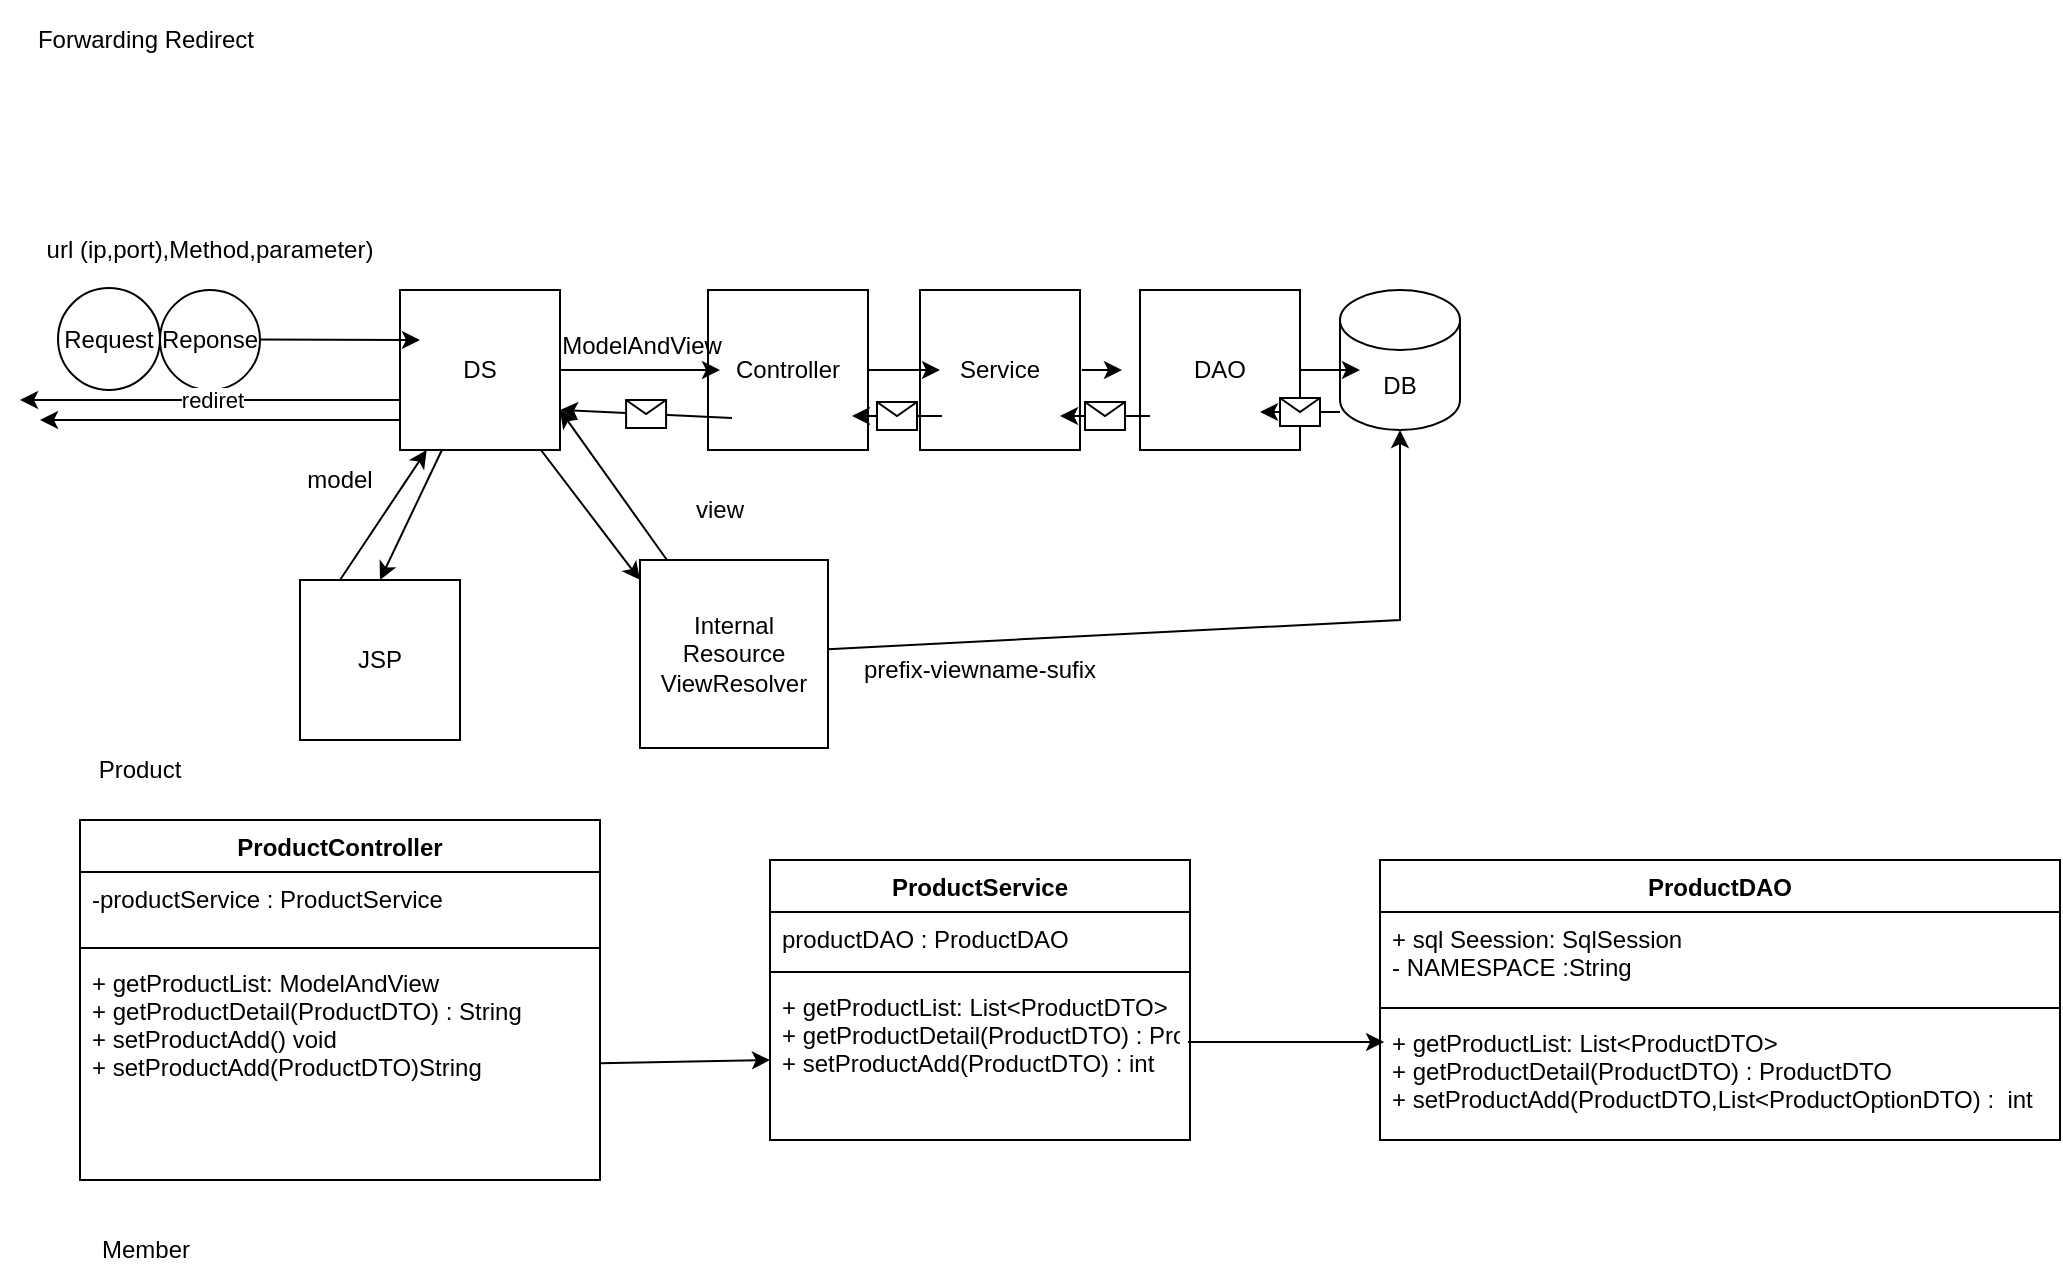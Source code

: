 <mxfile version="20.8.17" type="github">
  <diagram name="페이지-1" id="-jpJEWhZail0sRi4lbsV">
    <mxGraphModel dx="1434" dy="731" grid="1" gridSize="10" guides="1" tooltips="1" connect="1" arrows="1" fold="1" page="1" pageScale="1" pageWidth="1169" pageHeight="827" math="0" shadow="0">
      <root>
        <mxCell id="0" />
        <mxCell id="1" parent="0" />
        <mxCell id="YDgJeZkZUilkzCZ2CpeF-1" value="DB" style="shape=cylinder3;whiteSpace=wrap;html=1;boundedLbl=1;backgroundOutline=1;size=15;" vertex="1" parent="1">
          <mxGeometry x="670" y="155" width="60" height="70" as="geometry" />
        </mxCell>
        <mxCell id="YDgJeZkZUilkzCZ2CpeF-2" value="DAO" style="whiteSpace=wrap;html=1;aspect=fixed;" vertex="1" parent="1">
          <mxGeometry x="570" y="155" width="80" height="80" as="geometry" />
        </mxCell>
        <mxCell id="YDgJeZkZUilkzCZ2CpeF-15" style="edgeStyle=orthogonalEdgeStyle;rounded=0;orthogonalLoop=1;jettySize=auto;html=1;exitX=1;exitY=0.5;exitDx=0;exitDy=0;" edge="1" parent="1">
          <mxGeometry relative="1" as="geometry">
            <mxPoint x="541" y="195" as="sourcePoint" />
            <mxPoint x="561" y="195" as="targetPoint" />
          </mxGeometry>
        </mxCell>
        <mxCell id="YDgJeZkZUilkzCZ2CpeF-3" value="Service" style="whiteSpace=wrap;html=1;aspect=fixed;" vertex="1" parent="1">
          <mxGeometry x="460" y="155" width="80" height="80" as="geometry" />
        </mxCell>
        <mxCell id="YDgJeZkZUilkzCZ2CpeF-17" style="edgeStyle=orthogonalEdgeStyle;rounded=0;orthogonalLoop=1;jettySize=auto;html=1;exitX=1;exitY=0.5;exitDx=0;exitDy=0;entryX=0.125;entryY=0.5;entryDx=0;entryDy=0;entryPerimeter=0;" edge="1" parent="1" source="YDgJeZkZUilkzCZ2CpeF-4" target="YDgJeZkZUilkzCZ2CpeF-3">
          <mxGeometry relative="1" as="geometry" />
        </mxCell>
        <mxCell id="YDgJeZkZUilkzCZ2CpeF-4" value="Controller" style="whiteSpace=wrap;html=1;aspect=fixed;" vertex="1" parent="1">
          <mxGeometry x="354" y="155" width="80" height="80" as="geometry" />
        </mxCell>
        <mxCell id="YDgJeZkZUilkzCZ2CpeF-5" value="JSP" style="whiteSpace=wrap;html=1;aspect=fixed;" vertex="1" parent="1">
          <mxGeometry x="150" y="300" width="80" height="80" as="geometry" />
        </mxCell>
        <mxCell id="YDgJeZkZUilkzCZ2CpeF-6" value="DS" style="whiteSpace=wrap;html=1;aspect=fixed;" vertex="1" parent="1">
          <mxGeometry x="200" y="155" width="80" height="80" as="geometry" />
        </mxCell>
        <mxCell id="YDgJeZkZUilkzCZ2CpeF-7" value="Internal&lt;br&gt;Resource&lt;br&gt;ViewResolver" style="whiteSpace=wrap;html=1;aspect=fixed;" vertex="1" parent="1">
          <mxGeometry x="320" y="290" width="94" height="94" as="geometry" />
        </mxCell>
        <mxCell id="YDgJeZkZUilkzCZ2CpeF-11" value="" style="endArrow=classic;html=1;rounded=0;" edge="1" parent="1" source="YDgJeZkZUilkzCZ2CpeF-6">
          <mxGeometry width="50" height="50" relative="1" as="geometry">
            <mxPoint x="340" y="245" as="sourcePoint" />
            <mxPoint x="360" y="195" as="targetPoint" />
          </mxGeometry>
        </mxCell>
        <mxCell id="YDgJeZkZUilkzCZ2CpeF-19" value="" style="endArrow=classic;html=1;rounded=0;entryX=0.5;entryY=1;entryDx=0;entryDy=0;entryPerimeter=0;" edge="1" parent="1" source="YDgJeZkZUilkzCZ2CpeF-7" target="YDgJeZkZUilkzCZ2CpeF-1">
          <mxGeometry width="50" height="50" relative="1" as="geometry">
            <mxPoint x="430" y="340" as="sourcePoint" />
            <mxPoint x="500.711" y="290" as="targetPoint" />
            <Array as="points">
              <mxPoint x="700" y="320" />
            </Array>
          </mxGeometry>
        </mxCell>
        <mxCell id="YDgJeZkZUilkzCZ2CpeF-23" value="" style="endArrow=classic;html=1;rounded=1;" edge="1" parent="1" source="YDgJeZkZUilkzCZ2CpeF-2">
          <mxGeometry width="50" height="50" relative="1" as="geometry">
            <mxPoint x="650" y="245" as="sourcePoint" />
            <mxPoint x="680" y="195" as="targetPoint" />
          </mxGeometry>
        </mxCell>
        <mxCell id="YDgJeZkZUilkzCZ2CpeF-30" value="" style="endArrow=classic;html=1;rounded=0;" edge="1" parent="1">
          <mxGeometry relative="1" as="geometry">
            <mxPoint x="670" y="216" as="sourcePoint" />
            <mxPoint x="630" y="216" as="targetPoint" />
          </mxGeometry>
        </mxCell>
        <mxCell id="YDgJeZkZUilkzCZ2CpeF-31" value="" style="shape=message;html=1;outlineConnect=0;" vertex="1" parent="YDgJeZkZUilkzCZ2CpeF-30">
          <mxGeometry width="20" height="14" relative="1" as="geometry">
            <mxPoint x="-10" y="-7" as="offset" />
          </mxGeometry>
        </mxCell>
        <mxCell id="YDgJeZkZUilkzCZ2CpeF-37" value="" style="endArrow=classic;html=1;rounded=0;" edge="1" parent="1">
          <mxGeometry relative="1" as="geometry">
            <mxPoint x="575" y="218" as="sourcePoint" />
            <mxPoint x="530" y="218" as="targetPoint" />
          </mxGeometry>
        </mxCell>
        <mxCell id="YDgJeZkZUilkzCZ2CpeF-38" value="" style="shape=message;html=1;outlineConnect=0;" vertex="1" parent="YDgJeZkZUilkzCZ2CpeF-37">
          <mxGeometry width="20" height="14" relative="1" as="geometry">
            <mxPoint x="-10" y="-7" as="offset" />
          </mxGeometry>
        </mxCell>
        <mxCell id="YDgJeZkZUilkzCZ2CpeF-39" value="" style="endArrow=classic;html=1;rounded=0;" edge="1" parent="1">
          <mxGeometry relative="1" as="geometry">
            <mxPoint x="471" y="218" as="sourcePoint" />
            <mxPoint x="426" y="218" as="targetPoint" />
          </mxGeometry>
        </mxCell>
        <mxCell id="YDgJeZkZUilkzCZ2CpeF-40" value="" style="shape=message;html=1;outlineConnect=0;" vertex="1" parent="YDgJeZkZUilkzCZ2CpeF-39">
          <mxGeometry width="20" height="14" relative="1" as="geometry">
            <mxPoint x="-10" y="-7" as="offset" />
          </mxGeometry>
        </mxCell>
        <mxCell id="YDgJeZkZUilkzCZ2CpeF-41" value="" style="endArrow=classic;html=1;rounded=0;entryX=1;entryY=0.75;entryDx=0;entryDy=0;" edge="1" parent="1" target="YDgJeZkZUilkzCZ2CpeF-6">
          <mxGeometry relative="1" as="geometry">
            <mxPoint x="366" y="219" as="sourcePoint" />
            <mxPoint x="321" y="219" as="targetPoint" />
          </mxGeometry>
        </mxCell>
        <mxCell id="YDgJeZkZUilkzCZ2CpeF-42" value="" style="shape=message;html=1;outlineConnect=0;" vertex="1" parent="YDgJeZkZUilkzCZ2CpeF-41">
          <mxGeometry width="20" height="14" relative="1" as="geometry">
            <mxPoint x="-10" y="-7" as="offset" />
          </mxGeometry>
        </mxCell>
        <mxCell id="YDgJeZkZUilkzCZ2CpeF-43" value="ModelAndView" style="text;html=1;strokeColor=none;fillColor=none;align=center;verticalAlign=middle;whiteSpace=wrap;rounded=0;" vertex="1" parent="1">
          <mxGeometry x="316" y="178" width="10" height="10" as="geometry" />
        </mxCell>
        <mxCell id="YDgJeZkZUilkzCZ2CpeF-49" value="" style="endArrow=classic;html=1;rounded=0;" edge="1" parent="1" source="YDgJeZkZUilkzCZ2CpeF-6">
          <mxGeometry width="50" height="50" relative="1" as="geometry">
            <mxPoint x="260" y="270" as="sourcePoint" />
            <mxPoint x="320" y="300" as="targetPoint" />
          </mxGeometry>
        </mxCell>
        <mxCell id="YDgJeZkZUilkzCZ2CpeF-50" value="prefix-viewname-sufix" style="text;html=1;strokeColor=none;fillColor=none;align=center;verticalAlign=middle;whiteSpace=wrap;rounded=0;" vertex="1" parent="1">
          <mxGeometry x="400" y="310" width="180" height="70" as="geometry" />
        </mxCell>
        <mxCell id="YDgJeZkZUilkzCZ2CpeF-51" value="" style="endArrow=classic;html=1;rounded=0;entryX=1;entryY=0.75;entryDx=0;entryDy=0;" edge="1" parent="1" source="YDgJeZkZUilkzCZ2CpeF-7" target="YDgJeZkZUilkzCZ2CpeF-6">
          <mxGeometry width="50" height="50" relative="1" as="geometry">
            <mxPoint x="374" y="269.289" as="sourcePoint" />
            <mxPoint x="374" y="219.289" as="targetPoint" />
          </mxGeometry>
        </mxCell>
        <mxCell id="YDgJeZkZUilkzCZ2CpeF-52" value="model" style="text;html=1;strokeColor=none;fillColor=none;align=center;verticalAlign=middle;whiteSpace=wrap;rounded=0;" vertex="1" parent="1">
          <mxGeometry x="140" y="235" width="60" height="30" as="geometry" />
        </mxCell>
        <mxCell id="YDgJeZkZUilkzCZ2CpeF-54" value="view" style="text;html=1;strokeColor=none;fillColor=none;align=center;verticalAlign=middle;whiteSpace=wrap;rounded=0;" vertex="1" parent="1">
          <mxGeometry x="330" y="250" width="60" height="30" as="geometry" />
        </mxCell>
        <mxCell id="YDgJeZkZUilkzCZ2CpeF-55" value="" style="endArrow=classic;html=1;rounded=0;exitX=0.25;exitY=0;exitDx=0;exitDy=0;" edge="1" parent="1" source="YDgJeZkZUilkzCZ2CpeF-5" target="YDgJeZkZUilkzCZ2CpeF-6">
          <mxGeometry width="50" height="50" relative="1" as="geometry">
            <mxPoint x="190" y="310" as="sourcePoint" />
            <mxPoint x="240" y="260" as="targetPoint" />
          </mxGeometry>
        </mxCell>
        <mxCell id="YDgJeZkZUilkzCZ2CpeF-56" value="" style="endArrow=classic;html=1;rounded=0;entryX=0.5;entryY=0;entryDx=0;entryDy=0;" edge="1" parent="1" source="YDgJeZkZUilkzCZ2CpeF-6" target="YDgJeZkZUilkzCZ2CpeF-5">
          <mxGeometry width="50" height="50" relative="1" as="geometry">
            <mxPoint x="240" y="270" as="sourcePoint" />
            <mxPoint x="290" y="220" as="targetPoint" />
          </mxGeometry>
        </mxCell>
        <mxCell id="YDgJeZkZUilkzCZ2CpeF-59" value="" style="endArrow=classic;html=1;rounded=0;" edge="1" parent="1">
          <mxGeometry width="50" height="50" relative="1" as="geometry">
            <mxPoint x="200" y="220" as="sourcePoint" />
            <mxPoint x="20" y="220" as="targetPoint" />
          </mxGeometry>
        </mxCell>
        <mxCell id="YDgJeZkZUilkzCZ2CpeF-61" value="" style="endArrow=classic;html=1;rounded=0;exitX=0;exitY=0.5;exitDx=0;exitDy=0;startArrow=none;" edge="1" parent="1" source="YDgJeZkZUilkzCZ2CpeF-63">
          <mxGeometry width="50" height="50" relative="1" as="geometry">
            <mxPoint x="110" y="177.5" as="sourcePoint" />
            <mxPoint x="210" y="180" as="targetPoint" />
          </mxGeometry>
        </mxCell>
        <mxCell id="YDgJeZkZUilkzCZ2CpeF-62" value="url (ip,port),Method,parameter)" style="text;html=1;strokeColor=none;fillColor=none;align=center;verticalAlign=middle;whiteSpace=wrap;rounded=0;" vertex="1" parent="1">
          <mxGeometry x="10" y="120" width="190" height="30" as="geometry" />
        </mxCell>
        <mxCell id="YDgJeZkZUilkzCZ2CpeF-63" value="Request" style="ellipse;whiteSpace=wrap;html=1;aspect=fixed;" vertex="1" parent="1">
          <mxGeometry x="29" y="154" width="51" height="51" as="geometry" />
        </mxCell>
        <mxCell id="YDgJeZkZUilkzCZ2CpeF-65" value="" style="endArrow=none;html=1;rounded=0;entryX=0;entryY=0.25;entryDx=0;entryDy=0;exitX=1;exitY=0.25;exitDx=0;exitDy=0;" edge="1" parent="1" target="YDgJeZkZUilkzCZ2CpeF-64">
          <mxGeometry width="50" height="50" relative="1" as="geometry">
            <mxPoint x="110" y="177.5" as="sourcePoint" />
            <mxPoint x="200" y="175" as="targetPoint" />
          </mxGeometry>
        </mxCell>
        <mxCell id="YDgJeZkZUilkzCZ2CpeF-64" value="Reponse" style="ellipse;whiteSpace=wrap;html=1;aspect=fixed;" vertex="1" parent="1">
          <mxGeometry x="80" y="155" width="50" height="50" as="geometry" />
        </mxCell>
        <mxCell id="YDgJeZkZUilkzCZ2CpeF-67" value="Forwarding Redirect" style="text;html=1;strokeColor=none;fillColor=none;align=center;verticalAlign=middle;whiteSpace=wrap;rounded=0;" vertex="1" parent="1">
          <mxGeometry y="10" width="146" height="40" as="geometry" />
        </mxCell>
        <mxCell id="YDgJeZkZUilkzCZ2CpeF-71" value="" style="endArrow=classic;html=1;rounded=0;exitX=0;exitY=0.675;exitDx=0;exitDy=0;exitPerimeter=0;" edge="1" parent="1" source="YDgJeZkZUilkzCZ2CpeF-6">
          <mxGeometry relative="1" as="geometry">
            <mxPoint x="260" y="340" as="sourcePoint" />
            <mxPoint x="10" y="210" as="targetPoint" />
            <Array as="points">
              <mxPoint x="200" y="210" />
            </Array>
          </mxGeometry>
        </mxCell>
        <mxCell id="YDgJeZkZUilkzCZ2CpeF-72" value="rediret" style="edgeLabel;resizable=0;html=1;align=center;verticalAlign=middle;" connectable="0" vertex="1" parent="YDgJeZkZUilkzCZ2CpeF-71">
          <mxGeometry relative="1" as="geometry" />
        </mxCell>
        <mxCell id="YDgJeZkZUilkzCZ2CpeF-74" value="Product" style="text;html=1;strokeColor=none;fillColor=none;align=center;verticalAlign=middle;whiteSpace=wrap;rounded=0;" vertex="1" parent="1">
          <mxGeometry x="40" y="380" width="60" height="30" as="geometry" />
        </mxCell>
        <mxCell id="YDgJeZkZUilkzCZ2CpeF-75" value="ProductDAO" style="swimlane;fontStyle=1;align=center;verticalAlign=top;childLayout=stackLayout;horizontal=1;startSize=26;horizontalStack=0;resizeParent=1;resizeParentMax=0;resizeLast=0;collapsible=1;marginBottom=0;" vertex="1" parent="1">
          <mxGeometry x="690" y="440" width="340" height="140" as="geometry" />
        </mxCell>
        <mxCell id="YDgJeZkZUilkzCZ2CpeF-76" value="+ sql Seession: SqlSession&#xa;- NAMESPACE :String" style="text;strokeColor=none;fillColor=none;align=left;verticalAlign=top;spacingLeft=4;spacingRight=4;overflow=hidden;rotatable=0;points=[[0,0.5],[1,0.5]];portConstraint=eastwest;" vertex="1" parent="YDgJeZkZUilkzCZ2CpeF-75">
          <mxGeometry y="26" width="340" height="44" as="geometry" />
        </mxCell>
        <mxCell id="YDgJeZkZUilkzCZ2CpeF-77" value="" style="line;strokeWidth=1;fillColor=none;align=left;verticalAlign=middle;spacingTop=-1;spacingLeft=3;spacingRight=3;rotatable=0;labelPosition=right;points=[];portConstraint=eastwest;strokeColor=inherit;" vertex="1" parent="YDgJeZkZUilkzCZ2CpeF-75">
          <mxGeometry y="70" width="340" height="8" as="geometry" />
        </mxCell>
        <mxCell id="YDgJeZkZUilkzCZ2CpeF-78" value="+ getProductList: List&lt;ProductDTO&gt;&#xa;+ getProductDetail(ProductDTO) : ProductDTO&#xa;+ setProductAdd(ProductDTO,List&lt;ProductOptionDTO) :  int" style="text;strokeColor=none;fillColor=none;align=left;verticalAlign=top;spacingLeft=4;spacingRight=4;overflow=hidden;rotatable=0;points=[[0,0.5],[1,0.5]];portConstraint=eastwest;" vertex="1" parent="YDgJeZkZUilkzCZ2CpeF-75">
          <mxGeometry y="78" width="340" height="62" as="geometry" />
        </mxCell>
        <mxCell id="YDgJeZkZUilkzCZ2CpeF-79" value="ProductService" style="swimlane;fontStyle=1;align=center;verticalAlign=top;childLayout=stackLayout;horizontal=1;startSize=26;horizontalStack=0;resizeParent=1;resizeParentMax=0;resizeLast=0;collapsible=1;marginBottom=0;" vertex="1" parent="1">
          <mxGeometry x="385" y="440" width="210" height="140" as="geometry" />
        </mxCell>
        <mxCell id="YDgJeZkZUilkzCZ2CpeF-80" value="productDAO : ProductDAO" style="text;strokeColor=none;fillColor=none;align=left;verticalAlign=top;spacingLeft=4;spacingRight=4;overflow=hidden;rotatable=0;points=[[0,0.5],[1,0.5]];portConstraint=eastwest;" vertex="1" parent="YDgJeZkZUilkzCZ2CpeF-79">
          <mxGeometry y="26" width="210" height="26" as="geometry" />
        </mxCell>
        <mxCell id="YDgJeZkZUilkzCZ2CpeF-81" value="" style="line;strokeWidth=1;fillColor=none;align=left;verticalAlign=middle;spacingTop=-1;spacingLeft=3;spacingRight=3;rotatable=0;labelPosition=right;points=[];portConstraint=eastwest;strokeColor=inherit;" vertex="1" parent="YDgJeZkZUilkzCZ2CpeF-79">
          <mxGeometry y="52" width="210" height="8" as="geometry" />
        </mxCell>
        <mxCell id="YDgJeZkZUilkzCZ2CpeF-82" value="+ getProductList: List&lt;ProductDTO&gt;&#xa;+ getProductDetail(ProductDTO) : ProductDTO&#xa;+ setProductAdd(ProductDTO) : int" style="text;strokeColor=none;fillColor=none;align=left;verticalAlign=top;spacingLeft=4;spacingRight=4;overflow=hidden;rotatable=0;points=[[0,0.5],[1,0.5]];portConstraint=eastwest;" vertex="1" parent="YDgJeZkZUilkzCZ2CpeF-79">
          <mxGeometry y="60" width="210" height="80" as="geometry" />
        </mxCell>
        <mxCell id="YDgJeZkZUilkzCZ2CpeF-89" value="ProductController" style="swimlane;fontStyle=1;align=center;verticalAlign=top;childLayout=stackLayout;horizontal=1;startSize=26;horizontalStack=0;resizeParent=1;resizeParentMax=0;resizeLast=0;collapsible=1;marginBottom=0;" vertex="1" parent="1">
          <mxGeometry x="40" y="420" width="260" height="180" as="geometry" />
        </mxCell>
        <mxCell id="YDgJeZkZUilkzCZ2CpeF-90" value="-productService : ProductService" style="text;strokeColor=none;fillColor=none;align=left;verticalAlign=top;spacingLeft=4;spacingRight=4;overflow=hidden;rotatable=0;points=[[0,0.5],[1,0.5]];portConstraint=eastwest;" vertex="1" parent="YDgJeZkZUilkzCZ2CpeF-89">
          <mxGeometry y="26" width="260" height="34" as="geometry" />
        </mxCell>
        <mxCell id="YDgJeZkZUilkzCZ2CpeF-91" value="" style="line;strokeWidth=1;fillColor=none;align=left;verticalAlign=middle;spacingTop=-1;spacingLeft=3;spacingRight=3;rotatable=0;labelPosition=right;points=[];portConstraint=eastwest;strokeColor=inherit;" vertex="1" parent="YDgJeZkZUilkzCZ2CpeF-89">
          <mxGeometry y="60" width="260" height="8" as="geometry" />
        </mxCell>
        <mxCell id="YDgJeZkZUilkzCZ2CpeF-92" value="+ getProductList: ModelAndView&#xa;+ getProductDetail(ProductDTO) : String&#xa;+ setProductAdd() void&#xa;+ setProductAdd(ProductDTO)String" style="text;strokeColor=none;fillColor=none;align=left;verticalAlign=top;spacingLeft=4;spacingRight=4;overflow=hidden;rotatable=0;points=[[0,0.5],[1,0.5]];portConstraint=eastwest;" vertex="1" parent="YDgJeZkZUilkzCZ2CpeF-89">
          <mxGeometry y="68" width="260" height="112" as="geometry" />
        </mxCell>
        <mxCell id="YDgJeZkZUilkzCZ2CpeF-93" value="" style="endArrow=classic;html=1;rounded=0;entryX=0;entryY=0.5;entryDx=0;entryDy=0;" edge="1" parent="1" source="YDgJeZkZUilkzCZ2CpeF-92" target="YDgJeZkZUilkzCZ2CpeF-82">
          <mxGeometry width="50" height="50" relative="1" as="geometry">
            <mxPoint x="390" y="560" as="sourcePoint" />
            <mxPoint x="440" y="510" as="targetPoint" />
          </mxGeometry>
        </mxCell>
        <mxCell id="YDgJeZkZUilkzCZ2CpeF-94" value="" style="endArrow=classic;html=1;rounded=0;exitX=0.995;exitY=0.388;exitDx=0;exitDy=0;exitPerimeter=0;entryX=0.006;entryY=0.21;entryDx=0;entryDy=0;entryPerimeter=0;" edge="1" parent="1" source="YDgJeZkZUilkzCZ2CpeF-82" target="YDgJeZkZUilkzCZ2CpeF-78">
          <mxGeometry width="50" height="50" relative="1" as="geometry">
            <mxPoint x="390" y="560" as="sourcePoint" />
            <mxPoint x="440" y="510" as="targetPoint" />
          </mxGeometry>
        </mxCell>
        <mxCell id="YDgJeZkZUilkzCZ2CpeF-96" value="Member" style="text;html=1;strokeColor=none;fillColor=none;align=center;verticalAlign=middle;whiteSpace=wrap;rounded=0;" vertex="1" parent="1">
          <mxGeometry x="43" y="620" width="60" height="30" as="geometry" />
        </mxCell>
      </root>
    </mxGraphModel>
  </diagram>
</mxfile>
